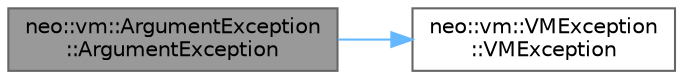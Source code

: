 digraph "neo::vm::ArgumentException::ArgumentException"
{
 // LATEX_PDF_SIZE
  bgcolor="transparent";
  edge [fontname=Helvetica,fontsize=10,labelfontname=Helvetica,labelfontsize=10];
  node [fontname=Helvetica,fontsize=10,shape=box,height=0.2,width=0.4];
  rankdir="LR";
  Node1 [id="Node000001",label="neo::vm::ArgumentException\l::ArgumentException",height=0.2,width=0.4,color="gray40", fillcolor="grey60", style="filled", fontcolor="black",tooltip="Constructs a new ArgumentException."];
  Node1 -> Node2 [id="edge2_Node000001_Node000002",color="steelblue1",style="solid",tooltip=" "];
  Node2 [id="Node000002",label="neo::vm::VMException\l::VMException",height=0.2,width=0.4,color="grey40", fillcolor="white", style="filled",URL="$classneo_1_1vm_1_1_v_m_exception.html#a483e73729701385387a469aa1de980cc",tooltip="Constructs a new VMException."];
}
